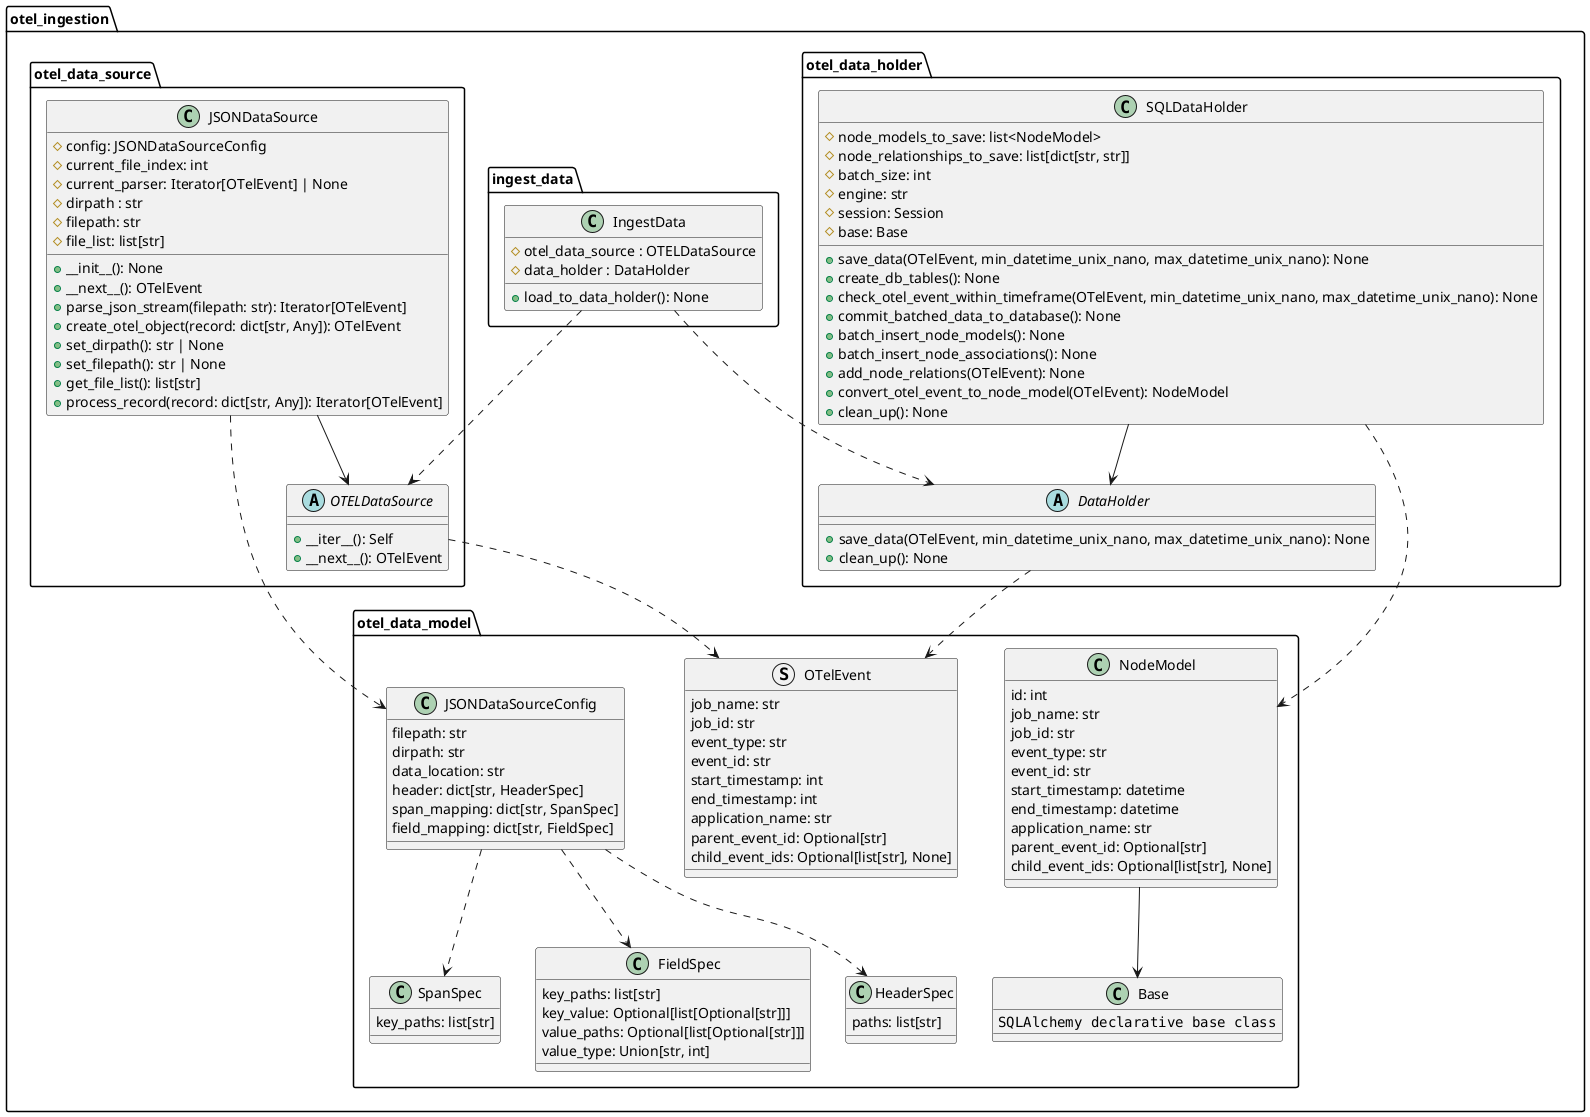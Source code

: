 @startuml

struct otel_ingestion.otel_data_model.OTelEvent {
    job_name: str
    job_id: str
    event_type: str
    event_id: str
    start_timestamp: int
    end_timestamp: int
    application_name: str
    parent_event_id: Optional[str]
    child_event_ids: Optional[list[str], None]
}

abstract class otel_ingestion.otel_data_source.OTELDataSource {
    +__iter__(): Self
    +__next__(): OTelEvent
}

class otel_ingestion.otel_data_source.JSONDataSource {
    #config: JSONDataSourceConfig
    #current_file_index: int
    #current_parser: Iterator[OTelEvent] | None
    #dirpath : str
    #filepath: str
    #file_list: list[str]
    +__init__(): None
    +__next__(): OTelEvent
    +parse_json_stream(filepath: str): Iterator[OTelEvent]
    +create_otel_object(record: dict[str, Any]): OTelEvent
    +set_dirpath(): str | None
    +set_filepath(): str | None
    +get_file_list(): list[str]
    +process_record(record: dict[str, Any]): Iterator[OTelEvent]
}

class otel_ingestion.otel_data_holder.SQLDataHolder {
    #node_models_to_save: list<NodeModel>
    #node_relationships_to_save: list[dict[str, str]]
    #batch_size: int
    #engine: str
    #session: Session
    #base: Base
    +save_data(OTelEvent, min_datetime_unix_nano, max_datetime_unix_nano): None
    +create_db_tables(): None
    +check_otel_event_within_timeframe(OTelEvent, min_datetime_unix_nano, max_datetime_unix_nano): None
    +commit_batched_data_to_database(): None
    +batch_insert_node_models(): None
    +batch_insert_node_associations(): None
    +add_node_relations(OTelEvent): None
    +convert_otel_event_to_node_model(OTelEvent): NodeModel
    +clean_up(): None
}

class otel_ingestion.otel_data_model.NodeModel {
    id: int
    job_name: str
    job_id: str
    event_type: str
    event_id: str
    start_timestamp: datetime
    end_timestamp: datetime
    application_name: str
    parent_event_id: Optional[str]
    child_event_ids: Optional[list[str], None]
}

class otel_ingestion.otel_data_model.Base {
    ""SQLAlchemy declarative base class""
}

abstract class otel_ingestion.otel_data_holder.DataHolder {
    +save_data(OTelEvent, min_datetime_unix_nano, max_datetime_unix_nano): None
    +clean_up(): None
}

class otel_ingestion.ingest_data.IngestData {
    #otel_data_source : OTELDataSource
    #data_holder : DataHolder
    +load_to_data_holder(): None
}

class otel_ingestion.otel_data_model.JSONDataSourceConfig {
    filepath: str
    dirpath: str
    data_location: str
    header: dict[str, HeaderSpec]
    span_mapping: dict[str, SpanSpec]
    field_mapping: dict[str, FieldSpec]
}

class otel_ingestion.otel_data_model.HeaderSpec {
    paths: list[str]
}

class otel_ingestion.otel_data_model.SpanSpec {
    key_paths: list[str]
}

class otel_ingestion.otel_data_model.FieldSpec {
    key_paths: list[str]
    key_value: Optional[list[Optional[str]]]
    value_paths: Optional[list[Optional[str]]]
    value_type: Union[str, int]
}

otel_ingestion.ingest_data.IngestData ..> otel_ingestion.otel_data_source.OTELDataSource

otel_ingestion.ingest_data.IngestData ..> otel_ingestion.otel_data_holder.DataHolder

otel_ingestion.otel_data_source.OTELDataSource ..> otel_ingestion.otel_data_model.OTelEvent

otel_ingestion.otel_data_source.JSONDataSource --> otel_ingestion.otel_data_source.OTELDataSource

otel_ingestion.otel_data_holder.SQLDataHolder --> otel_ingestion.otel_data_holder.DataHolder

otel_ingestion.otel_data_holder.SQLDataHolder ..> otel_ingestion.otel_data_model.NodeModel

otel_ingestion.otel_data_model.NodeModel --> otel_ingestion.otel_data_model.Base

otel_ingestion.otel_data_holder.DataHolder ..> otel_ingestion.otel_data_model.OTelEvent

otel_ingestion.otel_data_source.JSONDataSource ..> otel_ingestion.otel_data_model.JSONDataSourceConfig

otel_ingestion.otel_data_model.JSONDataSourceConfig ..> otel_ingestion.otel_data_model.HeaderSpec

otel_ingestion.otel_data_model.JSONDataSourceConfig ..> otel_ingestion.otel_data_model.SpanSpec

otel_ingestion.otel_data_model.JSONDataSourceConfig ..> otel_ingestion.otel_data_model.FieldSpec
@enduml